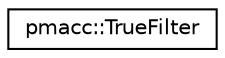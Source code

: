 digraph "Graphical Class Hierarchy"
{
 // LATEX_PDF_SIZE
  edge [fontname="Helvetica",fontsize="10",labelfontname="Helvetica",labelfontsize="10"];
  node [fontname="Helvetica",fontsize="10",shape=record];
  rankdir="LR";
  Node0 [label="pmacc::TrueFilter",height=0.2,width=0.4,color="black", fillcolor="white", style="filled",URL="$classpmacc_1_1_true_filter.html",tooltip=" "];
}
